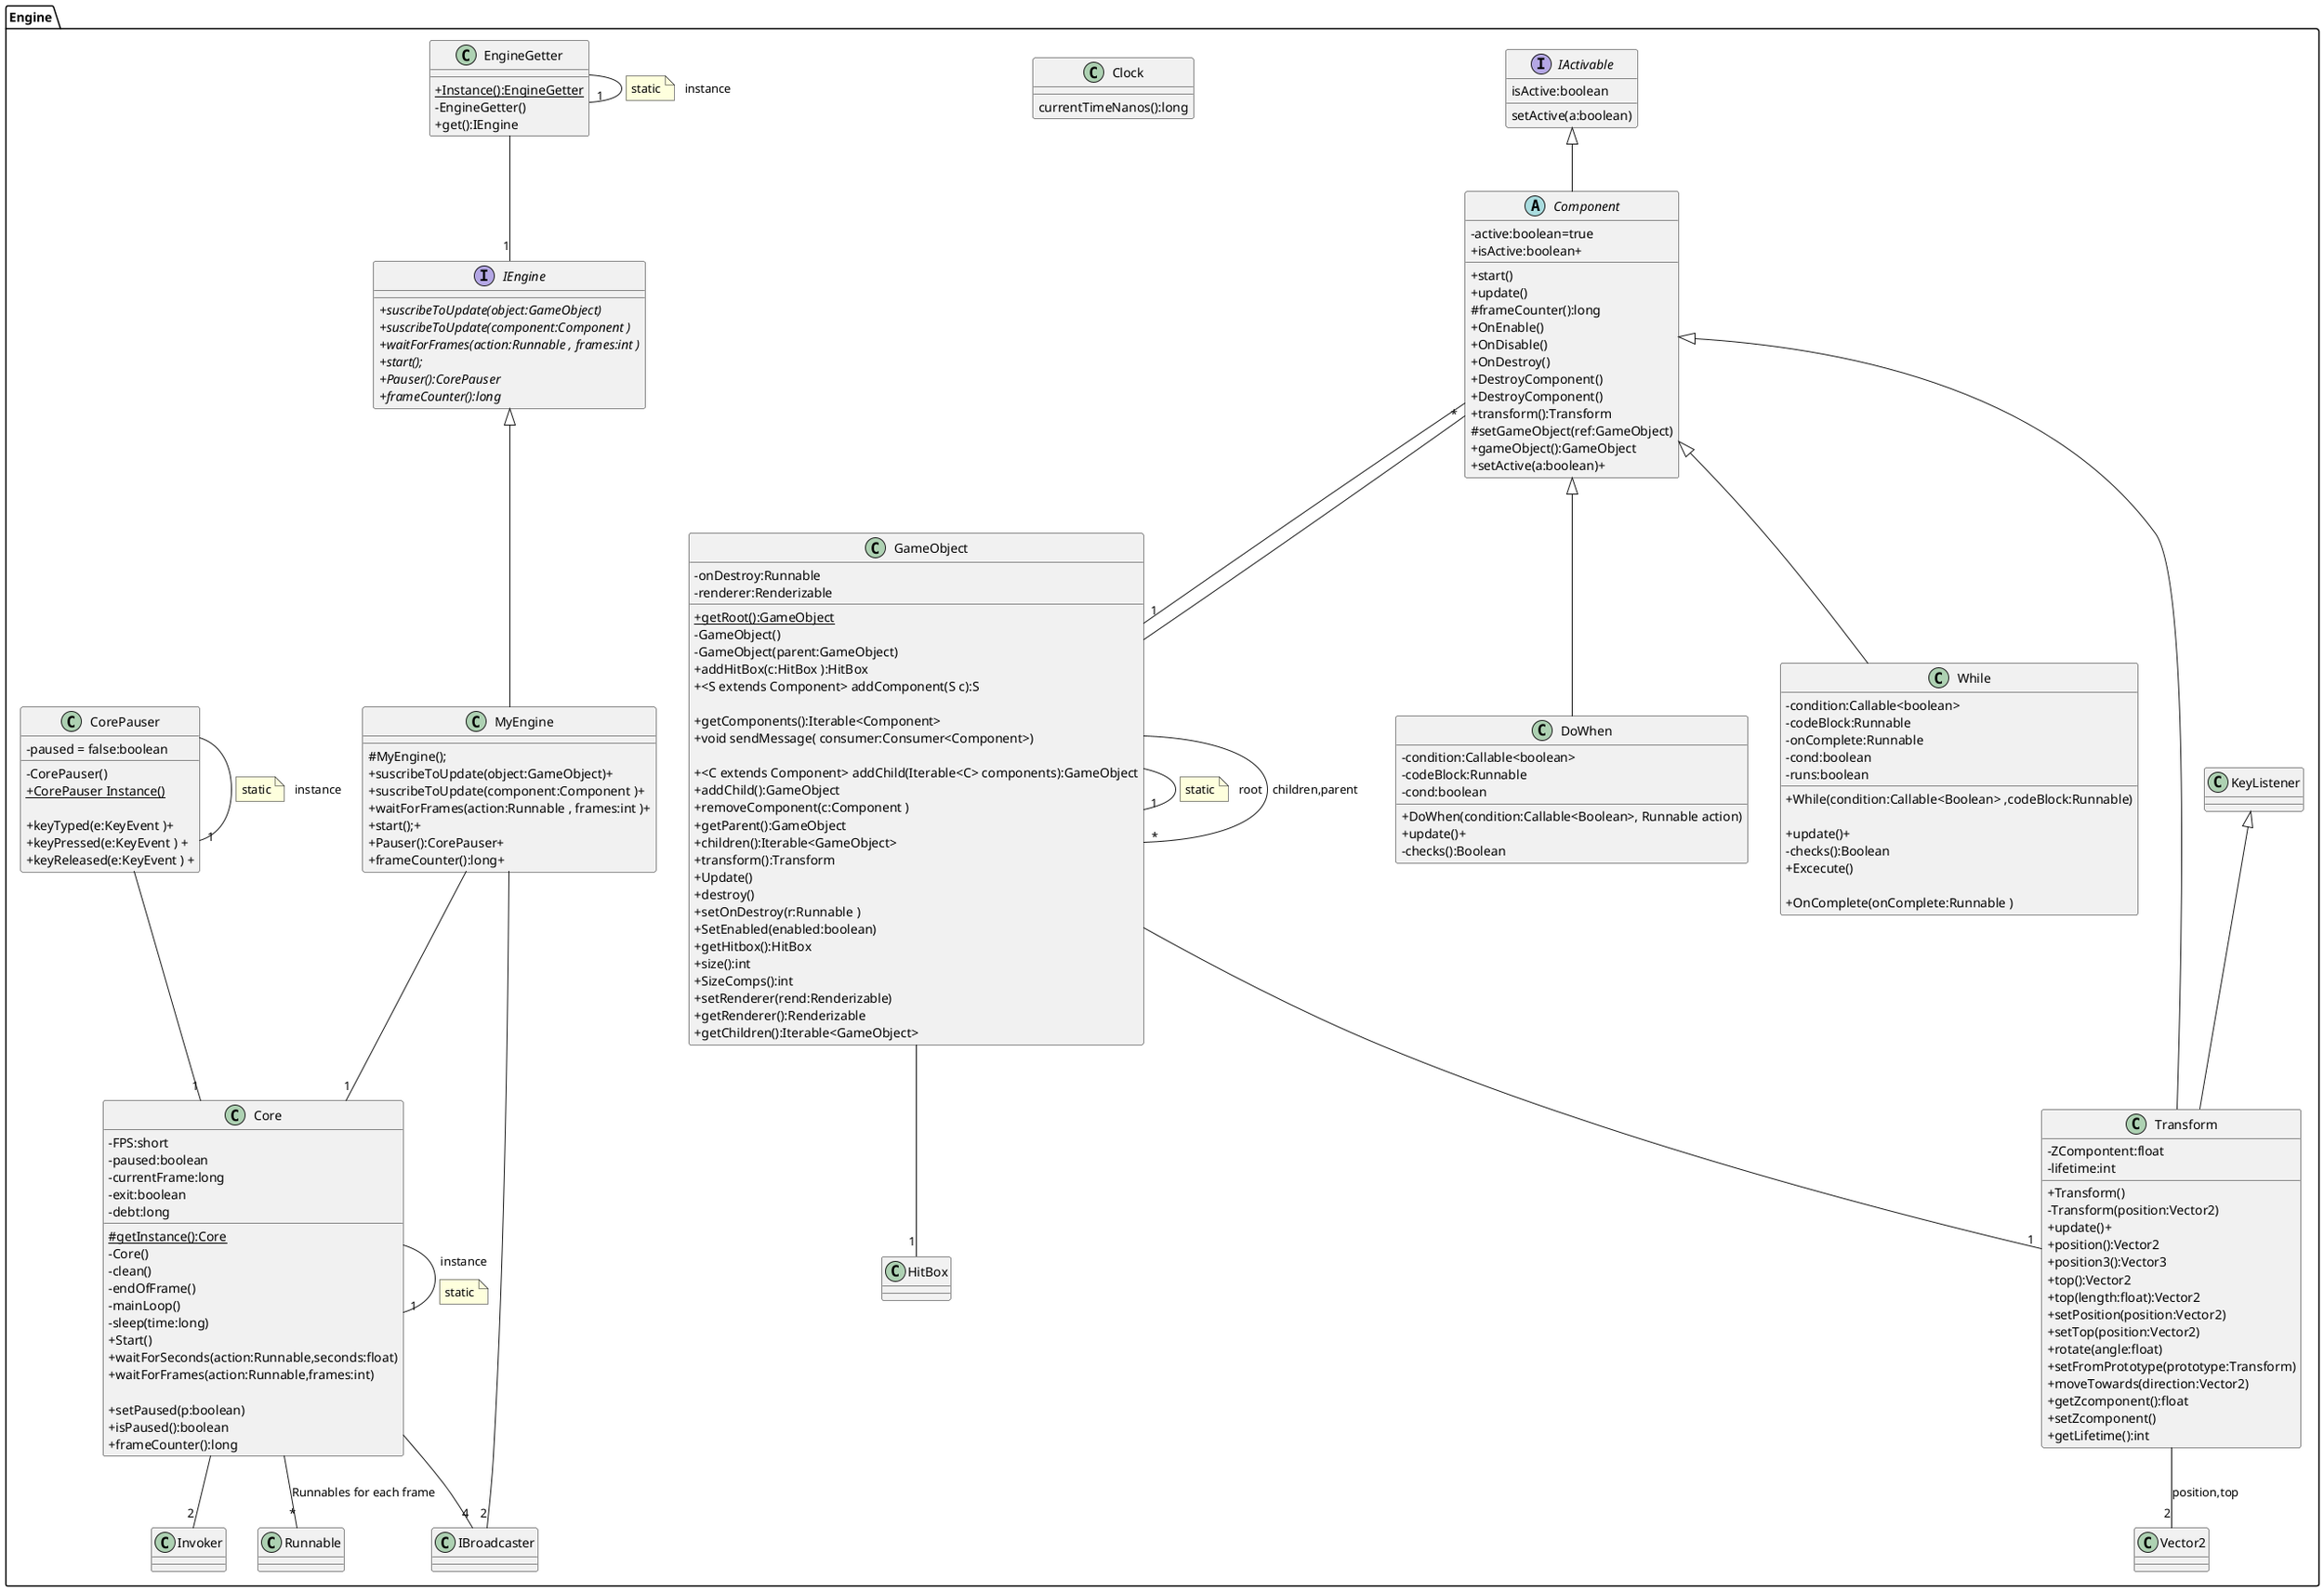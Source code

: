 @startuml
skinparam classAttributeIconSize 0
package Engine{
    interface IEngine{
        +{abstract}suscribeToUpdate(object:GameObject)
        +{abstract}suscribeToUpdate(component:Component )
        +{abstract}waitForFrames(action:Runnable , frames:int )
        +{abstract}start();
        +{abstract}Pauser():CorePauser
        +{abstract}frameCounter():long
    }

    IEngine <|-- MyEngine
    MyEngine -- "1" Core
    MyEngine -- "2" IBroadcaster
    class MyEngine{
        #MyEngine();
        +suscribeToUpdate(object:GameObject)+
        +suscribeToUpdate(component:Component )+
        +waitForFrames(action:Runnable , frames:int )+
        +start();+
        +Pauser():CorePauser+
        +frameCounter():long+
    }

    interface IActivable{
        isActive:boolean
        setActive(a:boolean)
    }

    class Clock{
        currentTimeNanos():long
    }

    IActivable <|-- Component
    Component -- "1" GameObject
    abstract class Component{
        -active:boolean=true
        +start()
        +update()
        #frameCounter():long
        +OnEnable()
        +OnDisable()
        +OnDestroy()
        +DestroyComponent()
        +DestroyComponent()
        +transform():Transform
        #setGameObject(ref:GameObject)
        +gameObject():GameObject
        +isActive:boolean+
        +setActive(a:boolean)+
    }

    GameObject -- "1" GameObject:root
    note left on link: static
    GameObject -- "*"GameObject:children,parent
    GameObject -- "*"Component
    GameObject -- "1"Transform
    GameObject -- "1"HitBox
    class GameObject
    {
        +{static} getRoot():GameObject
        -GameObject()
        -GameObject(parent:GameObject)
        +addHitBox(c:HitBox ):HitBox
        +<S extends Component> addComponent(S c):S

        +getComponents():Iterable<Component>
        +void sendMessage( consumer:Consumer<Component>)

        +<C extends Component> addChild(Iterable<C> components):GameObject
        +addChild():GameObject
        +removeComponent(c:Component )
        +getParent():GameObject
        +children():Iterable<GameObject>
        +transform():Transform
        +Update()
        +destroy()
        -onDestroy:Runnable
        +setOnDestroy(r:Runnable )
        +SetEnabled(enabled:boolean)
        +getHitbox():HitBox
        +size():int
        +SizeComps():int
        -renderer:Renderizable
        +setRenderer(rend:Renderizable)
        +getRenderer():Renderizable
        +getChildren():Iterable<GameObject>
    }

    Component <|-- Transform
    Transform -- "2"  Vector2: position,top
    class Transform{
        -ZCompontent:float
        -lifetime:int

        +Transform()
        -Transform(position:Vector2)
        +update()+
        +position():Vector2
        +position3():Vector3
        +top():Vector2
        +top(length:float):Vector2
        +setPosition(position:Vector2)
        +setTop(position:Vector2)
        +rotate(angle:float)
        +setFromPrototype(prototype:Transform)
        +moveTowards(direction:Vector2)
        +getZcomponent():float
        +setZcomponent()
        +getLifetime():int
    }

    Core -- "1" Core:instance
    note on link: static
    Core -- "4" IBroadcaster
    Core -- "2" Invoker
    Core -- "*" Runnable: Runnables for each frame
    class Core{
        -FPS:short
        -paused:boolean
        -currentFrame:long
        -exit:boolean
        -debt:long

        #{static}getInstance():Core
        -Core()
        -clean()
        -endOfFrame()
        -mainLoop()
        -sleep(time:long)
        +Start()
        +waitForSeconds(action:Runnable,seconds:float)
        +waitForFrames(action:Runnable,frames:int)

        +setPaused(p:boolean)
        +isPaused():boolean
        +frameCounter():long
    }

    KeyListener <|-- Transform
    CorePauser -- "1" CorePauser:instance
    note left on link: static
    CorePauser -- "1" Core
    class CorePauser
    {
        -paused = false:boolean
        -CorePauser()
        +{static} CorePauser Instance()

        +keyTyped(e:KeyEvent )+
        +keyPressed(e:KeyEvent ) +
        +keyReleased(e:KeyEvent ) +
    }

    Component <|-- DoWhen
    class DoWhen {
        -condition:Callable<boolean>
        -codeBlock:Runnable
        -cond:boolean
        +DoWhen(condition:Callable<Boolean>, Runnable action)
        +update()+
        -checks():Boolean
    }

    EngineGetter -- "1" EngineGetter:instance
    note left on link: static
    EngineGetter -- "1" IEngine
    class EngineGetter
    {
        + {static}  Instance():EngineGetter
        - EngineGetter()
        +get():IEngine
    }


    Component <|-- While
    class While
    {
        -condition:Callable<boolean>
        -codeBlock:Runnable
        -onComplete:Runnable
        -cond:boolean
        -runs:boolean

        +While(condition:Callable<Boolean> ,codeBlock:Runnable)

        +update()+
        -checks():Boolean
        +Excecute()

        +OnComplete(onComplete:Runnable )
    }






}


@enduml

